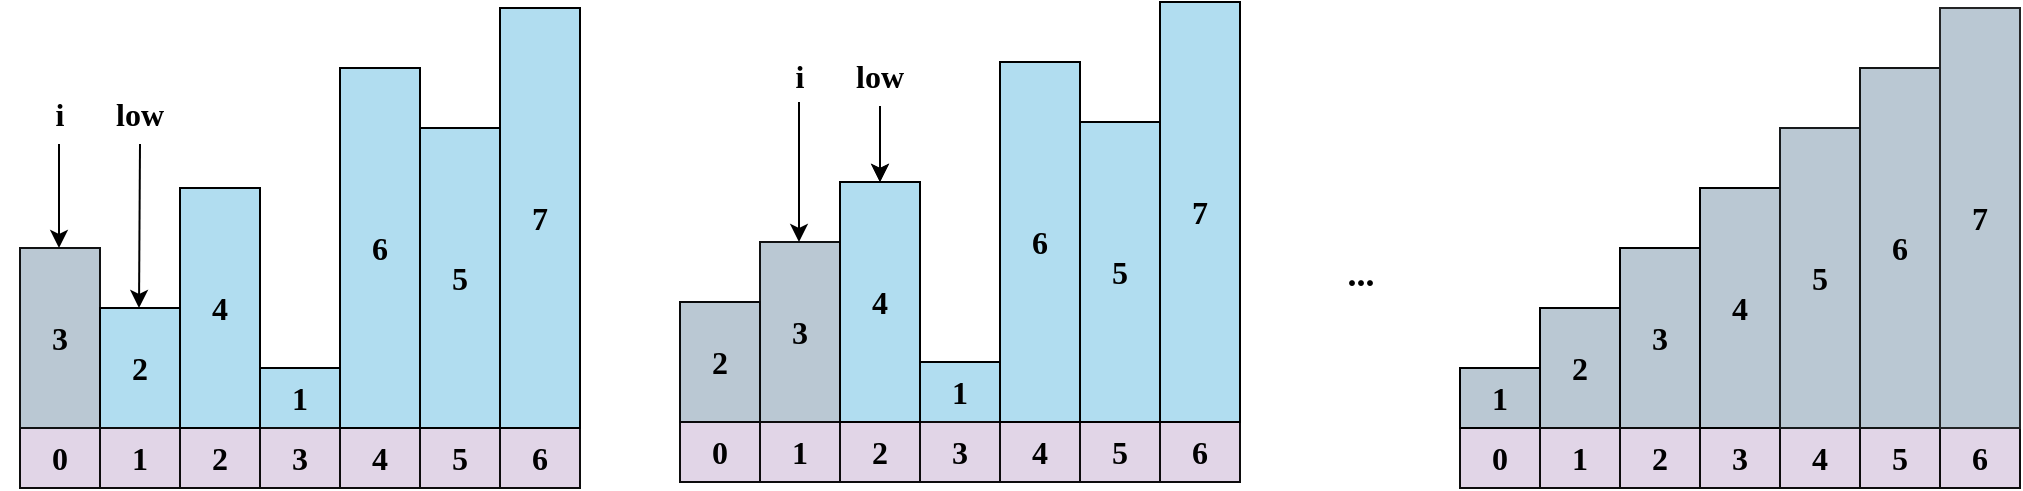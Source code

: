 <mxfile version="21.2.8" type="device">
  <diagram name="Page-1" id="ac0-5Axkzdwwxx8cRdzC">
    <mxGraphModel dx="1538" dy="463" grid="1" gridSize="10" guides="1" tooltips="1" connect="1" arrows="1" fold="1" page="1" pageScale="1" pageWidth="827" pageHeight="1169" math="0" shadow="0">
      <root>
        <mxCell id="0" />
        <mxCell id="1" parent="0" />
        <mxCell id="ugWdAH9gTy0CYIlYv7zM-1" value="&lt;font face=&quot;Verdana&quot; style=&quot;font-size: 16px;&quot;&gt;&lt;b&gt;0&lt;/b&gt;&lt;/font&gt;" style="rounded=0;whiteSpace=wrap;html=1;fillColor=#e1d5e7;strokeColor=#0d0c0d;" parent="1" vertex="1">
          <mxGeometry x="-720" y="240" width="40" height="30" as="geometry" />
        </mxCell>
        <mxCell id="ugWdAH9gTy0CYIlYv7zM-2" value="&lt;font face=&quot;Verdana&quot; style=&quot;font-size: 16px;&quot;&gt;&lt;b&gt;3&lt;/b&gt;&lt;/font&gt;" style="rounded=0;whiteSpace=wrap;html=1;fillColor=#bac8d3;strokeColor=#111213;" parent="1" vertex="1">
          <mxGeometry x="-720" y="150" width="40" height="90" as="geometry" />
        </mxCell>
        <mxCell id="ugWdAH9gTy0CYIlYv7zM-3" value="&lt;font face=&quot;Verdana&quot; style=&quot;font-size: 16px;&quot;&gt;&lt;b&gt;2&lt;/b&gt;&lt;/font&gt;" style="rounded=0;whiteSpace=wrap;html=1;fillColor=#b1ddf0;strokeColor=#000000;" parent="1" vertex="1">
          <mxGeometry x="-680" y="180" width="40" height="60" as="geometry" />
        </mxCell>
        <mxCell id="ugWdAH9gTy0CYIlYv7zM-4" value="&lt;font face=&quot;Verdana&quot; style=&quot;font-size: 16px;&quot;&gt;&lt;b&gt;1&lt;/b&gt;&lt;/font&gt;" style="rounded=0;whiteSpace=wrap;html=1;fillColor=#b1ddf0;strokeColor=#000000;" parent="1" vertex="1">
          <mxGeometry x="-600" y="210" width="40" height="30" as="geometry" />
        </mxCell>
        <mxCell id="ugWdAH9gTy0CYIlYv7zM-5" value="&lt;font face=&quot;Verdana&quot; style=&quot;font-size: 16px;&quot;&gt;&lt;b&gt;1&lt;/b&gt;&lt;/font&gt;" style="rounded=0;whiteSpace=wrap;html=1;fillColor=#e1d5e7;strokeColor=#0d0c0d;" parent="1" vertex="1">
          <mxGeometry x="-680" y="240" width="40" height="30" as="geometry" />
        </mxCell>
        <mxCell id="ugWdAH9gTy0CYIlYv7zM-6" value="&lt;font face=&quot;Verdana&quot; style=&quot;font-size: 16px;&quot;&gt;&lt;b&gt;2&lt;/b&gt;&lt;/font&gt;" style="rounded=0;whiteSpace=wrap;html=1;fillColor=#e1d5e7;strokeColor=#0d0c0d;" parent="1" vertex="1">
          <mxGeometry x="-640" y="240" width="40" height="30" as="geometry" />
        </mxCell>
        <mxCell id="DwyBziVhjBW1dfS6EaBD-1" value="&lt;font face=&quot;Verdana&quot; style=&quot;font-size: 16px;&quot;&gt;&lt;b&gt;3&lt;/b&gt;&lt;/font&gt;" style="rounded=0;whiteSpace=wrap;html=1;fillColor=#e1d5e7;strokeColor=#0d0c0d;" parent="1" vertex="1">
          <mxGeometry x="-600" y="240" width="40" height="30" as="geometry" />
        </mxCell>
        <mxCell id="DwyBziVhjBW1dfS6EaBD-2" value="&lt;font face=&quot;Verdana&quot; style=&quot;font-size: 16px;&quot;&gt;&lt;b&gt;4&lt;/b&gt;&lt;/font&gt;" style="rounded=0;whiteSpace=wrap;html=1;fillColor=#e1d5e7;strokeColor=#0d0c0d;" parent="1" vertex="1">
          <mxGeometry x="-560" y="240" width="40" height="30" as="geometry" />
        </mxCell>
        <mxCell id="DwyBziVhjBW1dfS6EaBD-3" value="&lt;font face=&quot;Verdana&quot; style=&quot;font-size: 16px;&quot;&gt;&lt;b&gt;5&lt;/b&gt;&lt;/font&gt;" style="rounded=0;whiteSpace=wrap;html=1;fillColor=#e1d5e7;strokeColor=#0d0c0d;" parent="1" vertex="1">
          <mxGeometry x="-520" y="240" width="40" height="30" as="geometry" />
        </mxCell>
        <mxCell id="DwyBziVhjBW1dfS6EaBD-5" value="&lt;font face=&quot;Verdana&quot; style=&quot;font-size: 16px;&quot;&gt;&lt;b&gt;4&lt;/b&gt;&lt;/font&gt;" style="rounded=0;whiteSpace=wrap;html=1;fillColor=#b1ddf0;strokeColor=#000000;" parent="1" vertex="1">
          <mxGeometry x="-640" y="120" width="40" height="120" as="geometry" />
        </mxCell>
        <mxCell id="DwyBziVhjBW1dfS6EaBD-6" value="&lt;font face=&quot;Verdana&quot;&gt;&lt;span style=&quot;font-size: 16px;&quot;&gt;&lt;b&gt;5&lt;/b&gt;&lt;/span&gt;&lt;/font&gt;" style="rounded=0;whiteSpace=wrap;html=1;fillColor=#b1ddf0;strokeColor=#000000;" parent="1" vertex="1">
          <mxGeometry x="-520" y="90" width="40" height="150" as="geometry" />
        </mxCell>
        <mxCell id="DwyBziVhjBW1dfS6EaBD-7" value="&lt;font face=&quot;Verdana&quot;&gt;&lt;span style=&quot;font-size: 16px;&quot;&gt;&lt;b&gt;6&lt;/b&gt;&lt;/span&gt;&lt;/font&gt;" style="rounded=0;whiteSpace=wrap;html=1;fillColor=#b1ddf0;strokeColor=#000000;" parent="1" vertex="1">
          <mxGeometry x="-560" y="60" width="40" height="180" as="geometry" />
        </mxCell>
        <mxCell id="JZ54kdgmRun5u_9v8pbc-25" value="&lt;font face=&quot;Verdana&quot; style=&quot;font-size: 16px;&quot;&gt;&lt;b&gt;0&lt;/b&gt;&lt;/font&gt;" style="rounded=0;whiteSpace=wrap;html=1;fillColor=#e1d5e7;strokeColor=#0d0c0d;" parent="1" vertex="1">
          <mxGeometry y="240" width="40" height="30" as="geometry" />
        </mxCell>
        <mxCell id="JZ54kdgmRun5u_9v8pbc-26" value="&lt;font face=&quot;Verdana&quot; style=&quot;font-size: 16px;&quot;&gt;&lt;b&gt;3&lt;/b&gt;&lt;/font&gt;" style="rounded=0;whiteSpace=wrap;html=1;fillColor=#bac8d3;strokeColor=#000000;" parent="1" vertex="1">
          <mxGeometry x="80" y="150" width="40" height="90" as="geometry" />
        </mxCell>
        <mxCell id="JZ54kdgmRun5u_9v8pbc-27" value="&lt;font face=&quot;Verdana&quot; style=&quot;font-size: 16px;&quot;&gt;&lt;b&gt;2&lt;/b&gt;&lt;/font&gt;" style="rounded=0;whiteSpace=wrap;html=1;fillColor=#bac8d3;strokeColor=#000000;" parent="1" vertex="1">
          <mxGeometry x="40" y="180" width="40" height="60" as="geometry" />
        </mxCell>
        <mxCell id="JZ54kdgmRun5u_9v8pbc-28" value="&lt;font face=&quot;Verdana&quot; style=&quot;font-size: 16px;&quot;&gt;&lt;b&gt;1&lt;/b&gt;&lt;/font&gt;" style="rounded=0;whiteSpace=wrap;html=1;fillColor=#bac8d3;strokeColor=#000000;" parent="1" vertex="1">
          <mxGeometry y="210" width="40" height="30" as="geometry" />
        </mxCell>
        <mxCell id="JZ54kdgmRun5u_9v8pbc-29" value="&lt;font face=&quot;Verdana&quot; style=&quot;font-size: 16px;&quot;&gt;&lt;b&gt;1&lt;/b&gt;&lt;/font&gt;" style="rounded=0;whiteSpace=wrap;html=1;fillColor=#e1d5e7;strokeColor=#0d0c0d;" parent="1" vertex="1">
          <mxGeometry x="40" y="240" width="40" height="30" as="geometry" />
        </mxCell>
        <mxCell id="JZ54kdgmRun5u_9v8pbc-30" value="&lt;font face=&quot;Verdana&quot; style=&quot;font-size: 16px;&quot;&gt;&lt;b&gt;2&lt;/b&gt;&lt;/font&gt;" style="rounded=0;whiteSpace=wrap;html=1;fillColor=#e1d5e7;strokeColor=#0d0c0d;" parent="1" vertex="1">
          <mxGeometry x="80" y="240" width="40" height="30" as="geometry" />
        </mxCell>
        <mxCell id="JZ54kdgmRun5u_9v8pbc-31" value="&lt;font face=&quot;Verdana&quot; style=&quot;font-size: 16px;&quot;&gt;&lt;b&gt;3&lt;/b&gt;&lt;/font&gt;" style="rounded=0;whiteSpace=wrap;html=1;fillColor=#e1d5e7;strokeColor=#0d0c0d;" parent="1" vertex="1">
          <mxGeometry x="120" y="240" width="40" height="30" as="geometry" />
        </mxCell>
        <mxCell id="JZ54kdgmRun5u_9v8pbc-32" value="&lt;font face=&quot;Verdana&quot; style=&quot;font-size: 16px;&quot;&gt;&lt;b&gt;4&lt;/b&gt;&lt;/font&gt;" style="rounded=0;whiteSpace=wrap;html=1;fillColor=#e1d5e7;strokeColor=#0d0c0d;" parent="1" vertex="1">
          <mxGeometry x="160" y="240" width="40" height="30" as="geometry" />
        </mxCell>
        <mxCell id="JZ54kdgmRun5u_9v8pbc-33" value="&lt;font face=&quot;Verdana&quot; style=&quot;font-size: 16px;&quot;&gt;&lt;b&gt;5&lt;/b&gt;&lt;/font&gt;" style="rounded=0;whiteSpace=wrap;html=1;fillColor=#e1d5e7;strokeColor=#0d0c0d;" parent="1" vertex="1">
          <mxGeometry x="200" y="240" width="40" height="30" as="geometry" />
        </mxCell>
        <mxCell id="JZ54kdgmRun5u_9v8pbc-34" value="&lt;font face=&quot;Verdana&quot; style=&quot;font-size: 16px;&quot;&gt;&lt;b&gt;4&lt;/b&gt;&lt;/font&gt;" style="rounded=0;whiteSpace=wrap;html=1;fillColor=#bac8d3;strokeColor=#000000;" parent="1" vertex="1">
          <mxGeometry x="120" y="120" width="40" height="120" as="geometry" />
        </mxCell>
        <mxCell id="JZ54kdgmRun5u_9v8pbc-35" value="&lt;font face=&quot;Verdana&quot;&gt;&lt;span style=&quot;font-size: 16px;&quot;&gt;&lt;b&gt;5&lt;/b&gt;&lt;/span&gt;&lt;/font&gt;" style="rounded=0;whiteSpace=wrap;html=1;fillColor=#bac8d3;strokeColor=#171a1c;" parent="1" vertex="1">
          <mxGeometry x="160" y="90" width="40" height="150" as="geometry" />
        </mxCell>
        <mxCell id="JZ54kdgmRun5u_9v8pbc-36" value="&lt;font face=&quot;Verdana&quot;&gt;&lt;span style=&quot;font-size: 16px;&quot;&gt;&lt;b&gt;6&lt;/b&gt;&lt;/span&gt;&lt;/font&gt;" style="rounded=0;whiteSpace=wrap;html=1;fillColor=#bac8d3;strokeColor=#131515;" parent="1" vertex="1">
          <mxGeometry x="200" y="60" width="40" height="180" as="geometry" />
        </mxCell>
        <mxCell id="JZ54kdgmRun5u_9v8pbc-38" value="&lt;font face=&quot;Verdana&quot; style=&quot;font-size: 18px;&quot;&gt;&lt;b&gt;...&lt;/b&gt;&lt;/font&gt;" style="text;html=1;align=center;verticalAlign=middle;resizable=0;points=[];autosize=1;strokeColor=none;fillColor=none;" parent="1" vertex="1">
          <mxGeometry x="-70" y="143" width="40" height="40" as="geometry" />
        </mxCell>
        <mxCell id="dlxVqAxrZAf2LZqbM6YG-1" value="&lt;font face=&quot;Verdana&quot; style=&quot;font-size: 16px;&quot;&gt;&lt;b&gt;6&lt;/b&gt;&lt;/font&gt;" style="rounded=0;whiteSpace=wrap;html=1;fillColor=#e1d5e7;strokeColor=#0d0c0d;" vertex="1" parent="1">
          <mxGeometry x="-480" y="240" width="40" height="30" as="geometry" />
        </mxCell>
        <mxCell id="dlxVqAxrZAf2LZqbM6YG-2" value="&lt;font face=&quot;Verdana&quot;&gt;&lt;span style=&quot;font-size: 16px;&quot;&gt;&lt;b&gt;7&lt;/b&gt;&lt;/span&gt;&lt;/font&gt;" style="rounded=0;whiteSpace=wrap;html=1;fillColor=#b1ddf0;strokeColor=#000000;" vertex="1" parent="1">
          <mxGeometry x="-480" y="30" width="40" height="210" as="geometry" />
        </mxCell>
        <mxCell id="dlxVqAxrZAf2LZqbM6YG-3" value="&lt;font size=&quot;1&quot; face=&quot;Verdana&quot;&gt;&lt;b style=&quot;font-size: 16px;&quot;&gt;i&lt;/b&gt;&lt;/font&gt;" style="text;html=1;strokeColor=none;fillColor=none;align=center;verticalAlign=middle;whiteSpace=wrap;rounded=0;" vertex="1" parent="1">
          <mxGeometry x="-730" y="68" width="60" height="30" as="geometry" />
        </mxCell>
        <mxCell id="dlxVqAxrZAf2LZqbM6YG-4" value="" style="endArrow=classic;html=1;rounded=0;" edge="1" parent="1">
          <mxGeometry width="50" height="50" relative="1" as="geometry">
            <mxPoint x="-700.5" y="98" as="sourcePoint" />
            <mxPoint x="-700.5" y="150" as="targetPoint" />
          </mxGeometry>
        </mxCell>
        <mxCell id="dlxVqAxrZAf2LZqbM6YG-5" value="&lt;font size=&quot;1&quot; face=&quot;Verdana&quot;&gt;&lt;b style=&quot;font-size: 16px;&quot;&gt;low&lt;/b&gt;&lt;/font&gt;" style="text;html=1;strokeColor=none;fillColor=none;align=center;verticalAlign=middle;whiteSpace=wrap;rounded=0;" vertex="1" parent="1">
          <mxGeometry x="-690" y="68" width="60" height="30" as="geometry" />
        </mxCell>
        <mxCell id="dlxVqAxrZAf2LZqbM6YG-6" value="" style="endArrow=classic;html=1;rounded=0;exitX=0.5;exitY=1;exitDx=0;exitDy=0;" edge="1" parent="1" source="dlxVqAxrZAf2LZqbM6YG-5">
          <mxGeometry width="50" height="50" relative="1" as="geometry">
            <mxPoint x="-660.5" y="128" as="sourcePoint" />
            <mxPoint x="-660.5" y="180" as="targetPoint" />
          </mxGeometry>
        </mxCell>
        <mxCell id="dlxVqAxrZAf2LZqbM6YG-7" value="&lt;font face=&quot;Verdana&quot; style=&quot;font-size: 16px;&quot;&gt;&lt;b&gt;0&lt;/b&gt;&lt;/font&gt;" style="rounded=0;whiteSpace=wrap;html=1;fillColor=#e1d5e7;strokeColor=#0d0c0d;" vertex="1" parent="1">
          <mxGeometry x="-390" y="237" width="40" height="30" as="geometry" />
        </mxCell>
        <mxCell id="dlxVqAxrZAf2LZqbM6YG-8" value="&lt;font face=&quot;Verdana&quot; style=&quot;font-size: 16px;&quot;&gt;&lt;b&gt;3&lt;/b&gt;&lt;/font&gt;" style="rounded=0;whiteSpace=wrap;html=1;fillColor=#bac8d3;strokeColor=#111213;" vertex="1" parent="1">
          <mxGeometry x="-350" y="147" width="40" height="90" as="geometry" />
        </mxCell>
        <mxCell id="dlxVqAxrZAf2LZqbM6YG-9" value="&lt;font face=&quot;Verdana&quot; style=&quot;font-size: 16px;&quot;&gt;&lt;b&gt;2&lt;/b&gt;&lt;/font&gt;" style="rounded=0;whiteSpace=wrap;html=1;fillColor=#bac8d3;strokeColor=#090a0b;" vertex="1" parent="1">
          <mxGeometry x="-390" y="177" width="40" height="60" as="geometry" />
        </mxCell>
        <mxCell id="dlxVqAxrZAf2LZqbM6YG-10" value="&lt;font face=&quot;Verdana&quot; style=&quot;font-size: 16px;&quot;&gt;&lt;b&gt;1&lt;/b&gt;&lt;/font&gt;" style="rounded=0;whiteSpace=wrap;html=1;fillColor=#b1ddf0;strokeColor=#000000;" vertex="1" parent="1">
          <mxGeometry x="-270" y="207" width="40" height="30" as="geometry" />
        </mxCell>
        <mxCell id="dlxVqAxrZAf2LZqbM6YG-11" value="&lt;font face=&quot;Verdana&quot; style=&quot;font-size: 16px;&quot;&gt;&lt;b&gt;1&lt;/b&gt;&lt;/font&gt;" style="rounded=0;whiteSpace=wrap;html=1;fillColor=#e1d5e7;strokeColor=#0d0c0d;" vertex="1" parent="1">
          <mxGeometry x="-350" y="237" width="40" height="30" as="geometry" />
        </mxCell>
        <mxCell id="dlxVqAxrZAf2LZqbM6YG-12" value="&lt;font face=&quot;Verdana&quot; style=&quot;font-size: 16px;&quot;&gt;&lt;b&gt;2&lt;/b&gt;&lt;/font&gt;" style="rounded=0;whiteSpace=wrap;html=1;fillColor=#e1d5e7;strokeColor=#0d0c0d;" vertex="1" parent="1">
          <mxGeometry x="-310" y="237" width="40" height="30" as="geometry" />
        </mxCell>
        <mxCell id="dlxVqAxrZAf2LZqbM6YG-13" value="&lt;font face=&quot;Verdana&quot; style=&quot;font-size: 16px;&quot;&gt;&lt;b&gt;3&lt;/b&gt;&lt;/font&gt;" style="rounded=0;whiteSpace=wrap;html=1;fillColor=#e1d5e7;strokeColor=#0d0c0d;" vertex="1" parent="1">
          <mxGeometry x="-270" y="237" width="40" height="30" as="geometry" />
        </mxCell>
        <mxCell id="dlxVqAxrZAf2LZqbM6YG-14" value="&lt;font face=&quot;Verdana&quot; style=&quot;font-size: 16px;&quot;&gt;&lt;b&gt;4&lt;/b&gt;&lt;/font&gt;" style="rounded=0;whiteSpace=wrap;html=1;fillColor=#e1d5e7;strokeColor=#0d0c0d;" vertex="1" parent="1">
          <mxGeometry x="-230" y="237" width="40" height="30" as="geometry" />
        </mxCell>
        <mxCell id="dlxVqAxrZAf2LZqbM6YG-15" value="&lt;font face=&quot;Verdana&quot; style=&quot;font-size: 16px;&quot;&gt;&lt;b&gt;5&lt;/b&gt;&lt;/font&gt;" style="rounded=0;whiteSpace=wrap;html=1;fillColor=#e1d5e7;strokeColor=#0d0c0d;" vertex="1" parent="1">
          <mxGeometry x="-190" y="237" width="40" height="30" as="geometry" />
        </mxCell>
        <mxCell id="dlxVqAxrZAf2LZqbM6YG-16" value="&lt;font face=&quot;Verdana&quot; style=&quot;font-size: 16px;&quot;&gt;&lt;b&gt;4&lt;/b&gt;&lt;/font&gt;" style="rounded=0;whiteSpace=wrap;html=1;fillColor=#b1ddf0;strokeColor=#000000;" vertex="1" parent="1">
          <mxGeometry x="-310" y="117" width="40" height="120" as="geometry" />
        </mxCell>
        <mxCell id="dlxVqAxrZAf2LZqbM6YG-17" value="&lt;font face=&quot;Verdana&quot;&gt;&lt;span style=&quot;font-size: 16px;&quot;&gt;&lt;b&gt;5&lt;/b&gt;&lt;/span&gt;&lt;/font&gt;" style="rounded=0;whiteSpace=wrap;html=1;fillColor=#b1ddf0;strokeColor=#000000;" vertex="1" parent="1">
          <mxGeometry x="-190" y="87" width="40" height="150" as="geometry" />
        </mxCell>
        <mxCell id="dlxVqAxrZAf2LZqbM6YG-18" value="&lt;font face=&quot;Verdana&quot;&gt;&lt;span style=&quot;font-size: 16px;&quot;&gt;&lt;b&gt;6&lt;/b&gt;&lt;/span&gt;&lt;/font&gt;" style="rounded=0;whiteSpace=wrap;html=1;fillColor=#b1ddf0;strokeColor=#000000;" vertex="1" parent="1">
          <mxGeometry x="-230" y="57" width="40" height="180" as="geometry" />
        </mxCell>
        <mxCell id="dlxVqAxrZAf2LZqbM6YG-19" value="&lt;font face=&quot;Verdana&quot; style=&quot;font-size: 16px;&quot;&gt;&lt;b&gt;6&lt;/b&gt;&lt;/font&gt;" style="rounded=0;whiteSpace=wrap;html=1;fillColor=#e1d5e7;strokeColor=#0d0c0d;" vertex="1" parent="1">
          <mxGeometry x="-150" y="237" width="40" height="30" as="geometry" />
        </mxCell>
        <mxCell id="dlxVqAxrZAf2LZqbM6YG-20" value="&lt;font face=&quot;Verdana&quot;&gt;&lt;span style=&quot;font-size: 16px;&quot;&gt;&lt;b&gt;7&lt;/b&gt;&lt;/span&gt;&lt;/font&gt;" style="rounded=0;whiteSpace=wrap;html=1;fillColor=#b1ddf0;strokeColor=#000000;" vertex="1" parent="1">
          <mxGeometry x="-150" y="27" width="40" height="210" as="geometry" />
        </mxCell>
        <mxCell id="dlxVqAxrZAf2LZqbM6YG-21" value="&lt;font size=&quot;1&quot; face=&quot;Verdana&quot;&gt;&lt;b style=&quot;font-size: 16px;&quot;&gt;i&lt;/b&gt;&lt;/font&gt;" style="text;html=1;strokeColor=none;fillColor=none;align=center;verticalAlign=middle;whiteSpace=wrap;rounded=0;" vertex="1" parent="1">
          <mxGeometry x="-360" y="49" width="60" height="30" as="geometry" />
        </mxCell>
        <mxCell id="dlxVqAxrZAf2LZqbM6YG-27" value="" style="edgeStyle=orthogonalEdgeStyle;rounded=0;orthogonalLoop=1;jettySize=auto;html=1;" edge="1" parent="1" source="dlxVqAxrZAf2LZqbM6YG-23" target="dlxVqAxrZAf2LZqbM6YG-16">
          <mxGeometry relative="1" as="geometry" />
        </mxCell>
        <mxCell id="dlxVqAxrZAf2LZqbM6YG-28" value="" style="edgeStyle=orthogonalEdgeStyle;rounded=0;orthogonalLoop=1;jettySize=auto;html=1;" edge="1" parent="1" source="dlxVqAxrZAf2LZqbM6YG-23" target="dlxVqAxrZAf2LZqbM6YG-16">
          <mxGeometry relative="1" as="geometry" />
        </mxCell>
        <mxCell id="dlxVqAxrZAf2LZqbM6YG-23" value="&lt;font size=&quot;1&quot; face=&quot;Verdana&quot;&gt;&lt;b style=&quot;font-size: 16px;&quot;&gt;low&lt;/b&gt;&lt;/font&gt;" style="text;html=1;strokeColor=none;fillColor=none;align=center;verticalAlign=middle;whiteSpace=wrap;rounded=0;" vertex="1" parent="1">
          <mxGeometry x="-320" y="49" width="60" height="30" as="geometry" />
        </mxCell>
        <mxCell id="dlxVqAxrZAf2LZqbM6YG-25" value="" style="endArrow=classic;html=1;rounded=0;" edge="1" parent="1">
          <mxGeometry width="50" height="50" relative="1" as="geometry">
            <mxPoint x="-330.5" y="77" as="sourcePoint" />
            <mxPoint x="-330.5" y="147" as="targetPoint" />
          </mxGeometry>
        </mxCell>
        <mxCell id="dlxVqAxrZAf2LZqbM6YG-30" value="&lt;font face=&quot;Verdana&quot; style=&quot;font-size: 16px;&quot;&gt;&lt;b&gt;6&lt;/b&gt;&lt;/font&gt;" style="rounded=0;whiteSpace=wrap;html=1;fillColor=#e1d5e7;strokeColor=#0d0c0d;" vertex="1" parent="1">
          <mxGeometry x="240" y="240" width="40" height="30" as="geometry" />
        </mxCell>
        <mxCell id="dlxVqAxrZAf2LZqbM6YG-31" value="&lt;font face=&quot;Verdana&quot;&gt;&lt;span style=&quot;font-size: 16px;&quot;&gt;&lt;b&gt;7&lt;/b&gt;&lt;/span&gt;&lt;/font&gt;" style="rounded=0;whiteSpace=wrap;html=1;fillColor=#bac8d3;strokeColor=#232425;" vertex="1" parent="1">
          <mxGeometry x="240" y="30" width="40" height="210" as="geometry" />
        </mxCell>
      </root>
    </mxGraphModel>
  </diagram>
</mxfile>

